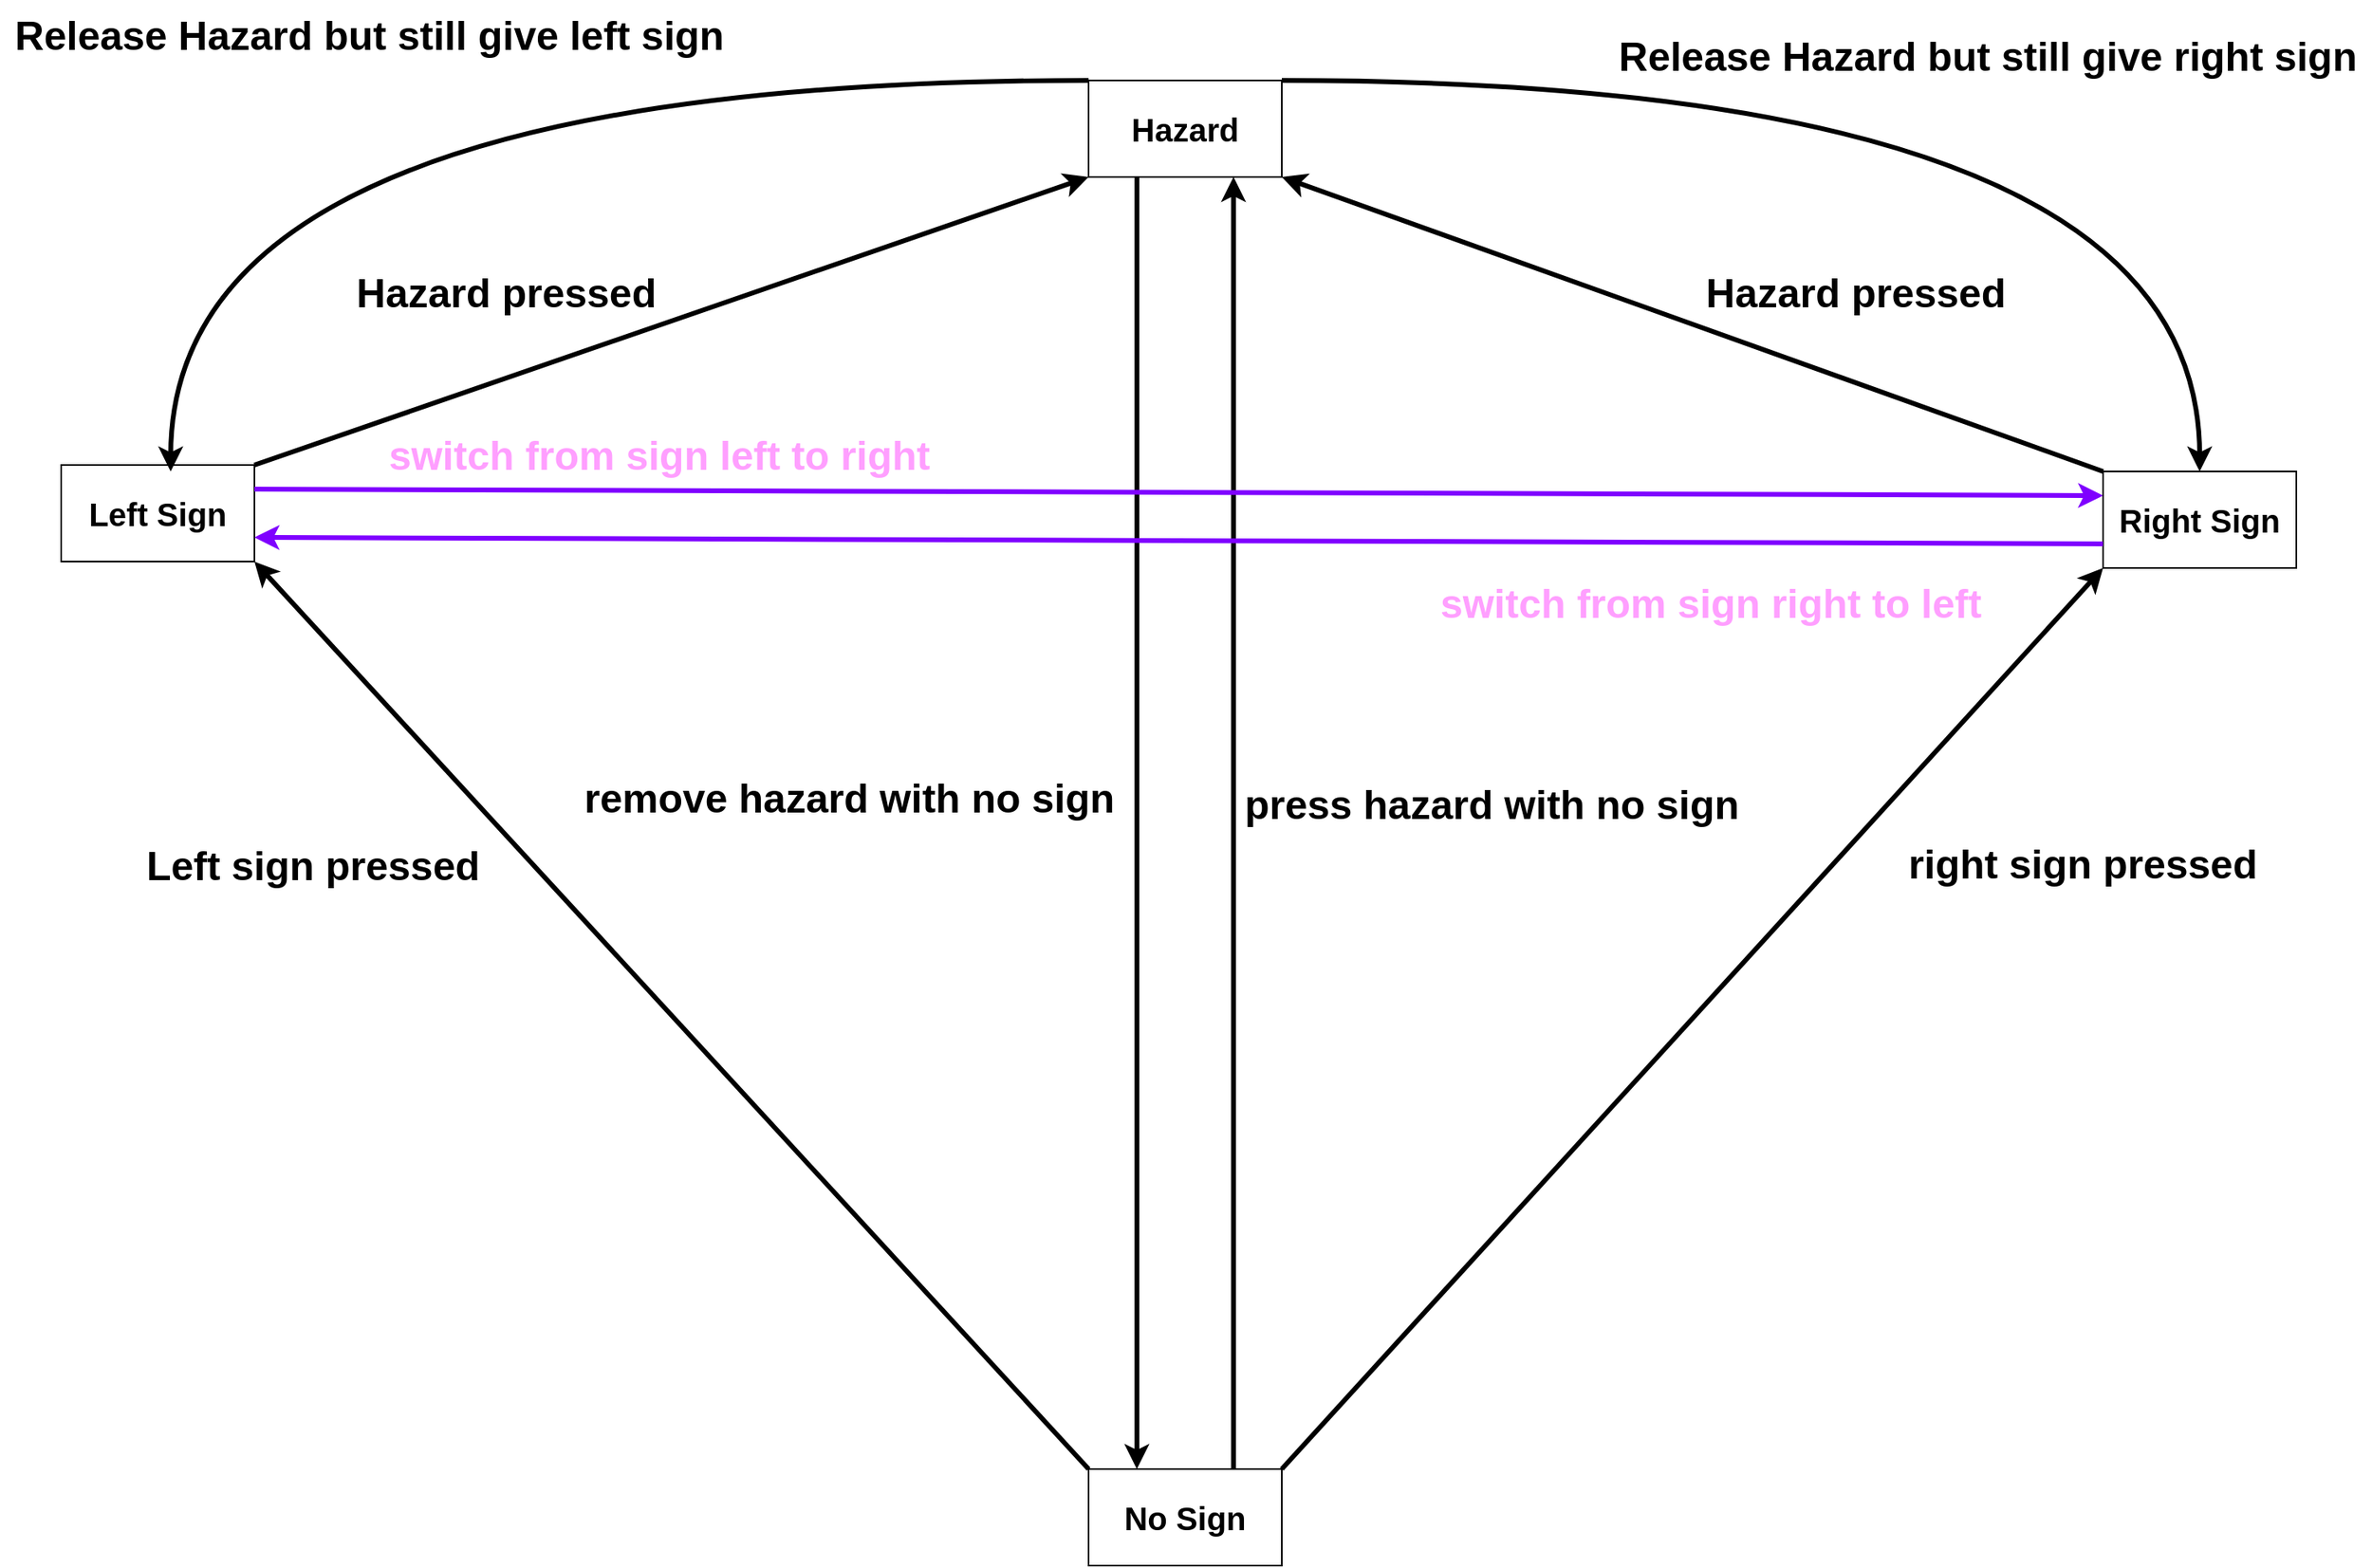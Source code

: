 <mxfile version="24.2.8" type="github">
  <diagram name="Page-1" id="NmErsGtCKULslVanZHI1">
    <mxGraphModel dx="3385" dy="1044" grid="0" gridSize="10" guides="1" tooltips="1" connect="1" arrows="1" fold="1" page="1" pageScale="1" pageWidth="827" pageHeight="1169" math="0" shadow="0">
      <root>
        <mxCell id="0" />
        <mxCell id="1" parent="0" />
        <mxCell id="6ajZmVYWY4Q1JViA8Qs--15" style="edgeStyle=orthogonalEdgeStyle;rounded=0;orthogonalLoop=1;jettySize=auto;html=1;exitX=0.75;exitY=0;exitDx=0;exitDy=0;entryX=0.75;entryY=1;entryDx=0;entryDy=0;strokeWidth=3;" edge="1" parent="1" source="6ajZmVYWY4Q1JViA8Qs--2" target="6ajZmVYWY4Q1JViA8Qs--10">
          <mxGeometry relative="1" as="geometry" />
        </mxCell>
        <mxCell id="6ajZmVYWY4Q1JViA8Qs--2" value="&lt;span style=&quot;font-size: 20px;&quot;&gt;&lt;b&gt;No Sign&lt;/b&gt;&lt;/span&gt;" style="rounded=0;whiteSpace=wrap;html=1;" vertex="1" parent="1">
          <mxGeometry x="340" y="1013" width="120" height="60" as="geometry" />
        </mxCell>
        <mxCell id="6ajZmVYWY4Q1JViA8Qs--4" value="&lt;span style=&quot;font-size: 20px;&quot;&gt;&lt;b&gt;Right Sign&lt;/b&gt;&lt;/span&gt;" style="rounded=0;whiteSpace=wrap;html=1;" vertex="1" parent="1">
          <mxGeometry x="970" y="393" width="120" height="60" as="geometry" />
        </mxCell>
        <mxCell id="6ajZmVYWY4Q1JViA8Qs--5" value="&lt;span style=&quot;font-size: 20px;&quot;&gt;&lt;b&gt;Left Sign&lt;/b&gt;&lt;/span&gt;" style="rounded=0;whiteSpace=wrap;html=1;" vertex="1" parent="1">
          <mxGeometry x="-298" y="389" width="120" height="60" as="geometry" />
        </mxCell>
        <mxCell id="6ajZmVYWY4Q1JViA8Qs--8" value="" style="endArrow=classic;html=1;rounded=0;entryX=0;entryY=1;entryDx=0;entryDy=0;strokeWidth=3;exitX=1;exitY=0;exitDx=0;exitDy=0;" edge="1" parent="1" source="6ajZmVYWY4Q1JViA8Qs--2" target="6ajZmVYWY4Q1JViA8Qs--4">
          <mxGeometry width="50" height="50" relative="1" as="geometry">
            <mxPoint x="440" y="610" as="sourcePoint" />
            <mxPoint x="490" y="560" as="targetPoint" />
          </mxGeometry>
        </mxCell>
        <mxCell id="6ajZmVYWY4Q1JViA8Qs--9" value="" style="endArrow=classic;html=1;rounded=0;entryX=1;entryY=1;entryDx=0;entryDy=0;strokeWidth=3;exitX=0;exitY=0;exitDx=0;exitDy=0;" edge="1" parent="1" source="6ajZmVYWY4Q1JViA8Qs--2" target="6ajZmVYWY4Q1JViA8Qs--5">
          <mxGeometry width="50" height="50" relative="1" as="geometry">
            <mxPoint x="230" y="640" as="sourcePoint" />
            <mxPoint x="350" y="540" as="targetPoint" />
          </mxGeometry>
        </mxCell>
        <mxCell id="6ajZmVYWY4Q1JViA8Qs--14" style="edgeStyle=orthogonalEdgeStyle;rounded=0;orthogonalLoop=1;jettySize=auto;html=1;exitX=0.25;exitY=1;exitDx=0;exitDy=0;entryX=0.25;entryY=0;entryDx=0;entryDy=0;strokeWidth=3;" edge="1" parent="1" source="6ajZmVYWY4Q1JViA8Qs--10" target="6ajZmVYWY4Q1JViA8Qs--2">
          <mxGeometry relative="1" as="geometry" />
        </mxCell>
        <mxCell id="6ajZmVYWY4Q1JViA8Qs--30" style="edgeStyle=orthogonalEdgeStyle;rounded=0;orthogonalLoop=1;jettySize=auto;html=1;exitX=1;exitY=0;exitDx=0;exitDy=0;entryX=0.5;entryY=0;entryDx=0;entryDy=0;curved=1;strokeWidth=3;" edge="1" parent="1" source="6ajZmVYWY4Q1JViA8Qs--10" target="6ajZmVYWY4Q1JViA8Qs--4">
          <mxGeometry relative="1" as="geometry">
            <Array as="points">
              <mxPoint x="1030" y="150" />
            </Array>
          </mxGeometry>
        </mxCell>
        <mxCell id="6ajZmVYWY4Q1JViA8Qs--10" value="&lt;span style=&quot;font-size: 20px;&quot;&gt;&lt;b&gt;Hazard&lt;/b&gt;&lt;/span&gt;" style="rounded=0;whiteSpace=wrap;html=1;" vertex="1" parent="1">
          <mxGeometry x="340" y="150" width="120" height="60" as="geometry" />
        </mxCell>
        <mxCell id="6ajZmVYWY4Q1JViA8Qs--11" value="" style="endArrow=classic;html=1;rounded=0;entryX=0;entryY=1;entryDx=0;entryDy=0;strokeWidth=3;exitX=1;exitY=0;exitDx=0;exitDy=0;" edge="1" parent="1" source="6ajZmVYWY4Q1JViA8Qs--5" target="6ajZmVYWY4Q1JViA8Qs--10">
          <mxGeometry width="50" height="50" relative="1" as="geometry">
            <mxPoint x="394" y="470" as="sourcePoint" />
            <mxPoint x="320" y="350" as="targetPoint" />
          </mxGeometry>
        </mxCell>
        <mxCell id="6ajZmVYWY4Q1JViA8Qs--13" value="" style="endArrow=classic;html=1;rounded=0;entryX=1;entryY=1;entryDx=0;entryDy=0;strokeWidth=3;exitX=0;exitY=0;exitDx=0;exitDy=0;" edge="1" parent="1" source="6ajZmVYWY4Q1JViA8Qs--4" target="6ajZmVYWY4Q1JViA8Qs--10">
          <mxGeometry width="50" height="50" relative="1" as="geometry">
            <mxPoint x="560" y="350" as="sourcePoint" />
            <mxPoint x="470" y="460" as="targetPoint" />
          </mxGeometry>
        </mxCell>
        <mxCell id="6ajZmVYWY4Q1JViA8Qs--16" value="&lt;span style=&quot;font-size: 25px;&quot;&gt;&lt;b&gt;right sign pressed&lt;/b&gt;&lt;/span&gt;" style="text;html=1;align=center;verticalAlign=middle;resizable=0;points=[];autosize=1;strokeColor=none;fillColor=none;" vertex="1" parent="1">
          <mxGeometry x="837" y="616" width="240" height="40" as="geometry" />
        </mxCell>
        <mxCell id="6ajZmVYWY4Q1JViA8Qs--18" value="" style="endArrow=classic;html=1;rounded=0;entryX=0;entryY=0.25;entryDx=0;entryDy=0;strokeWidth=3;exitX=1;exitY=0.25;exitDx=0;exitDy=0;strokeColor=#7F00FF;" edge="1" parent="1" source="6ajZmVYWY4Q1JViA8Qs--5" target="6ajZmVYWY4Q1JViA8Qs--4">
          <mxGeometry width="50" height="50" relative="1" as="geometry">
            <mxPoint x="70" y="410" as="sourcePoint" />
            <mxPoint x="350" y="220" as="targetPoint" />
          </mxGeometry>
        </mxCell>
        <mxCell id="6ajZmVYWY4Q1JViA8Qs--19" value="" style="endArrow=classic;html=1;rounded=0;entryX=1;entryY=0.75;entryDx=0;entryDy=0;strokeWidth=3;exitX=0;exitY=0.75;exitDx=0;exitDy=0;strokeColor=#7F00FF;fontColor=#ff9fff;" edge="1" parent="1" source="6ajZmVYWY4Q1JViA8Qs--4" target="6ajZmVYWY4Q1JViA8Qs--5">
          <mxGeometry width="50" height="50" relative="1" as="geometry">
            <mxPoint x="650" y="460" as="sourcePoint" />
            <mxPoint x="60" y="450" as="targetPoint" />
          </mxGeometry>
        </mxCell>
        <mxCell id="6ajZmVYWY4Q1JViA8Qs--20" value="&lt;span style=&quot;font-size: 25px;&quot;&gt;&lt;b&gt;Left sign pressed&lt;/b&gt;&lt;/span&gt;" style="text;html=1;align=center;verticalAlign=middle;resizable=0;points=[];autosize=1;strokeColor=none;fillColor=none;" vertex="1" parent="1">
          <mxGeometry x="-255" y="616" width="225" height="42" as="geometry" />
        </mxCell>
        <mxCell id="6ajZmVYWY4Q1JViA8Qs--22" value="&lt;span style=&quot;font-size: 25px;&quot;&gt;&lt;b&gt;Hazard pressed&lt;/b&gt;&lt;/span&gt;" style="text;html=1;align=center;verticalAlign=middle;resizable=0;points=[];autosize=1;strokeColor=none;fillColor=none;" vertex="1" parent="1">
          <mxGeometry x="714" y="260" width="204" height="42" as="geometry" />
        </mxCell>
        <mxCell id="6ajZmVYWY4Q1JViA8Qs--23" value="&lt;span style=&quot;font-size: 25px;&quot;&gt;&lt;b&gt;Hazard pressed&lt;/b&gt;&lt;/span&gt;" style="text;html=1;align=center;verticalAlign=middle;resizable=0;points=[];autosize=1;strokeColor=none;fillColor=none;" vertex="1" parent="1">
          <mxGeometry x="-124" y="260" width="204" height="42" as="geometry" />
        </mxCell>
        <mxCell id="6ajZmVYWY4Q1JViA8Qs--24" value="&lt;span style=&quot;font-size: 25px;&quot;&gt;&lt;b&gt;switch from sign left to right&lt;/b&gt;&lt;/span&gt;" style="text;html=1;align=center;verticalAlign=middle;resizable=0;points=[];autosize=1;strokeColor=none;fillColor=none;fontColor=#ff9fff;" vertex="1" parent="1">
          <mxGeometry x="-104" y="361" width="354" height="42" as="geometry" />
        </mxCell>
        <mxCell id="6ajZmVYWY4Q1JViA8Qs--25" value="&lt;span style=&quot;font-size: 25px;&quot;&gt;&lt;b&gt;switch from sign right to left&lt;/b&gt;&lt;/span&gt;" style="text;html=1;align=center;verticalAlign=middle;resizable=0;points=[];autosize=1;strokeColor=none;fillColor=none;fontColor=#ff9fff;" vertex="1" parent="1">
          <mxGeometry x="549" y="453" width="354" height="42" as="geometry" />
        </mxCell>
        <mxCell id="6ajZmVYWY4Q1JViA8Qs--27" value="&lt;span style=&quot;font-size: 25px;&quot;&gt;&lt;b&gt;press hazard with no sign&lt;/b&gt;&lt;/span&gt;" style="text;html=1;align=center;verticalAlign=middle;resizable=0;points=[];autosize=1;strokeColor=none;fillColor=none;" vertex="1" parent="1">
          <mxGeometry x="427" y="578" width="325" height="42" as="geometry" />
        </mxCell>
        <mxCell id="6ajZmVYWY4Q1JViA8Qs--28" value="&lt;span style=&quot;font-size: 25px;&quot;&gt;&lt;b&gt;remove hazard with no sign&lt;/b&gt;&lt;/span&gt;" style="text;html=1;align=center;verticalAlign=middle;resizable=0;points=[];autosize=1;strokeColor=none;fillColor=none;" vertex="1" parent="1">
          <mxGeometry x="17" y="574" width="347" height="42" as="geometry" />
        </mxCell>
        <mxCell id="6ajZmVYWY4Q1JViA8Qs--31" style="edgeStyle=orthogonalEdgeStyle;rounded=0;orthogonalLoop=1;jettySize=auto;html=1;exitX=1;exitY=0;exitDx=0;exitDy=0;curved=1;strokeWidth=3;" edge="1" parent="1">
          <mxGeometry relative="1" as="geometry">
            <mxPoint x="340" y="150" as="sourcePoint" />
            <mxPoint x="-230" y="393" as="targetPoint" />
            <Array as="points">
              <mxPoint x="-230" y="150" />
            </Array>
          </mxGeometry>
        </mxCell>
        <mxCell id="6ajZmVYWY4Q1JViA8Qs--32" value="&lt;span style=&quot;font-size: 25px;&quot;&gt;&lt;b&gt;Release Hazard but still give right sign&lt;/b&gt;&lt;/span&gt;" style="text;html=1;align=center;verticalAlign=middle;resizable=0;points=[];autosize=1;strokeColor=none;fillColor=none;" vertex="1" parent="1">
          <mxGeometry x="660" y="113" width="476" height="42" as="geometry" />
        </mxCell>
        <mxCell id="6ajZmVYWY4Q1JViA8Qs--37" value="&lt;span style=&quot;font-size: 25px;&quot;&gt;&lt;b&gt;Release Hazard but still give left sign&lt;/b&gt;&lt;/span&gt;" style="text;html=1;align=center;verticalAlign=middle;resizable=0;points=[];autosize=1;strokeColor=none;fillColor=none;" vertex="1" parent="1">
          <mxGeometry x="-336" y="100" width="458" height="42" as="geometry" />
        </mxCell>
      </root>
    </mxGraphModel>
  </diagram>
</mxfile>
